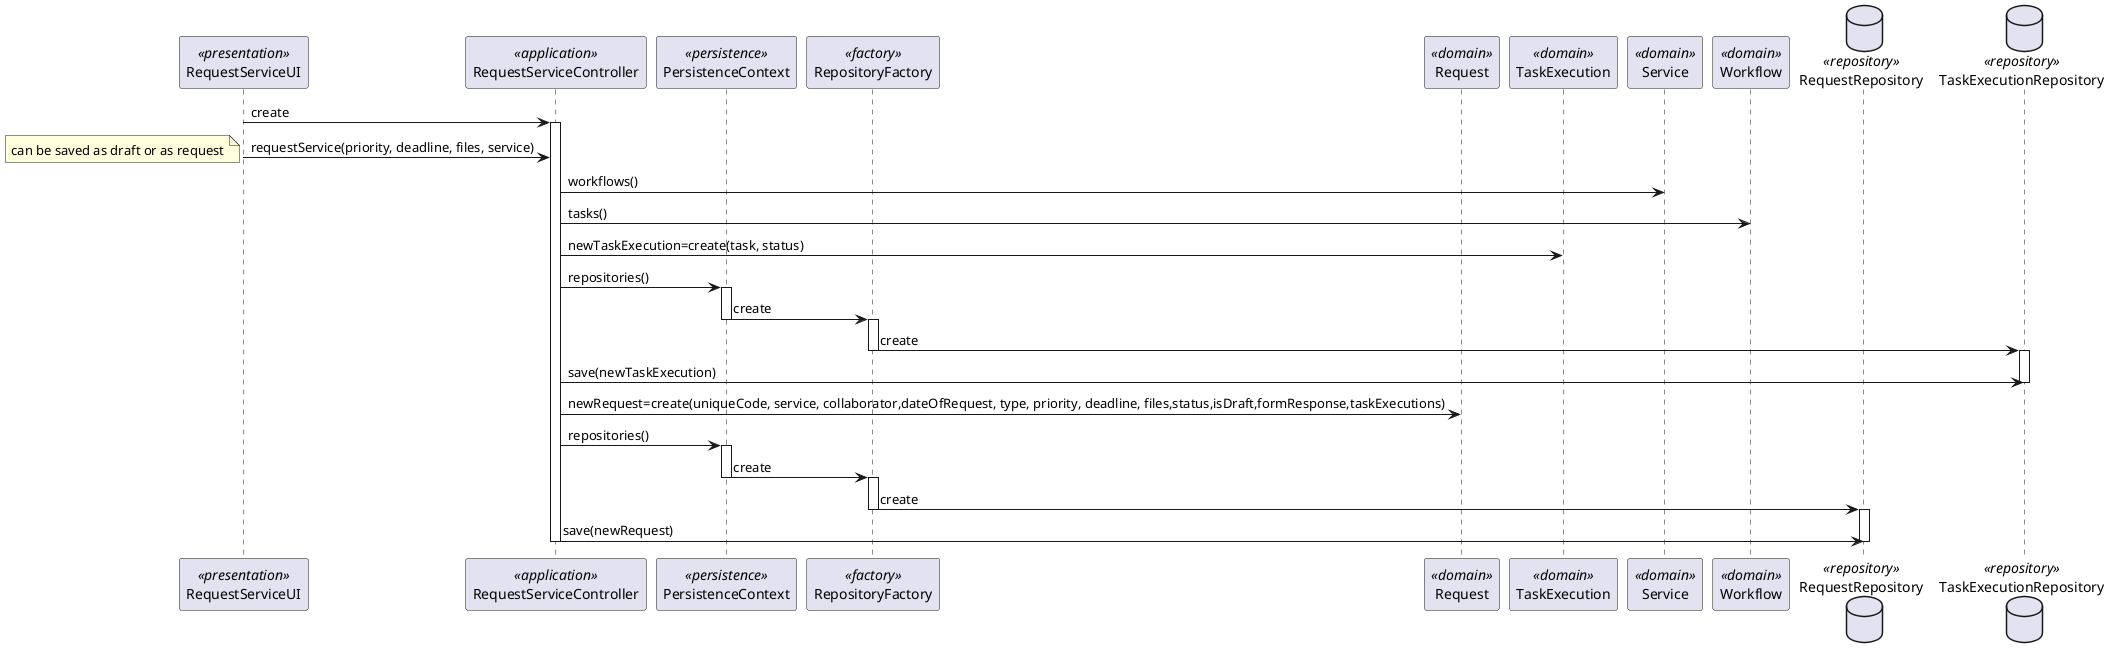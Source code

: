 @startuml

participant RequestServiceUI as UI <<presentation>>
participant RequestServiceController as Controller <<application>>
participant PersistenceContext as PersistenceContext <<persistence>>
participant RepositoryFactory as RepositoryFactory <<factory>>
participant Request as Request <<domain>>
participant TaskExecution as TaskExecution <<domain>>
participant Service as Service <<domain>>
participant Workflow as Workflow <<domain>>
database RequestRepository as RequestRepository <<repository>>
database TaskExecutionRepository as TaskExecutionRepository <<repository>>


UI -> Controller : create
activate Controller



UI -> Controller : requestService(priority, deadline, files, service)

note left: can be saved as draft or as request

Controller -> Service : workflows()

Controller -> Workflow : tasks()

Controller -> TaskExecution : newTaskExecution=create(task, status)

Controller -> PersistenceContext : repositories()
activate PersistenceContext
PersistenceContext -> RepositoryFactory : create
deactivate PersistenceContext
activate RepositoryFactory
RepositoryFactory -> TaskExecutionRepository : create
deactivate RepositoryFactory
activate  TaskExecutionRepository

Controller -> TaskExecutionRepository : save(newTaskExecution)
deactivate TaskExecutionRepository

Controller -> Request : newRequest=create(uniqueCode, service, collaborator,dateOfRequest, type, priority, deadline, files,status,isDraft,formResponse,taskExecutions)
Controller -> PersistenceContext : repositories()
activate PersistenceContext
PersistenceContext -> RepositoryFactory : create
deactivate PersistenceContext
activate RepositoryFactory
RepositoryFactory -> RequestRepository : create
deactivate RepositoryFactory
activate  RequestRepository

Controller -> RequestRepository : save(newRequest)
deactivate RequestRepository


deactivate Controller

@enduml

